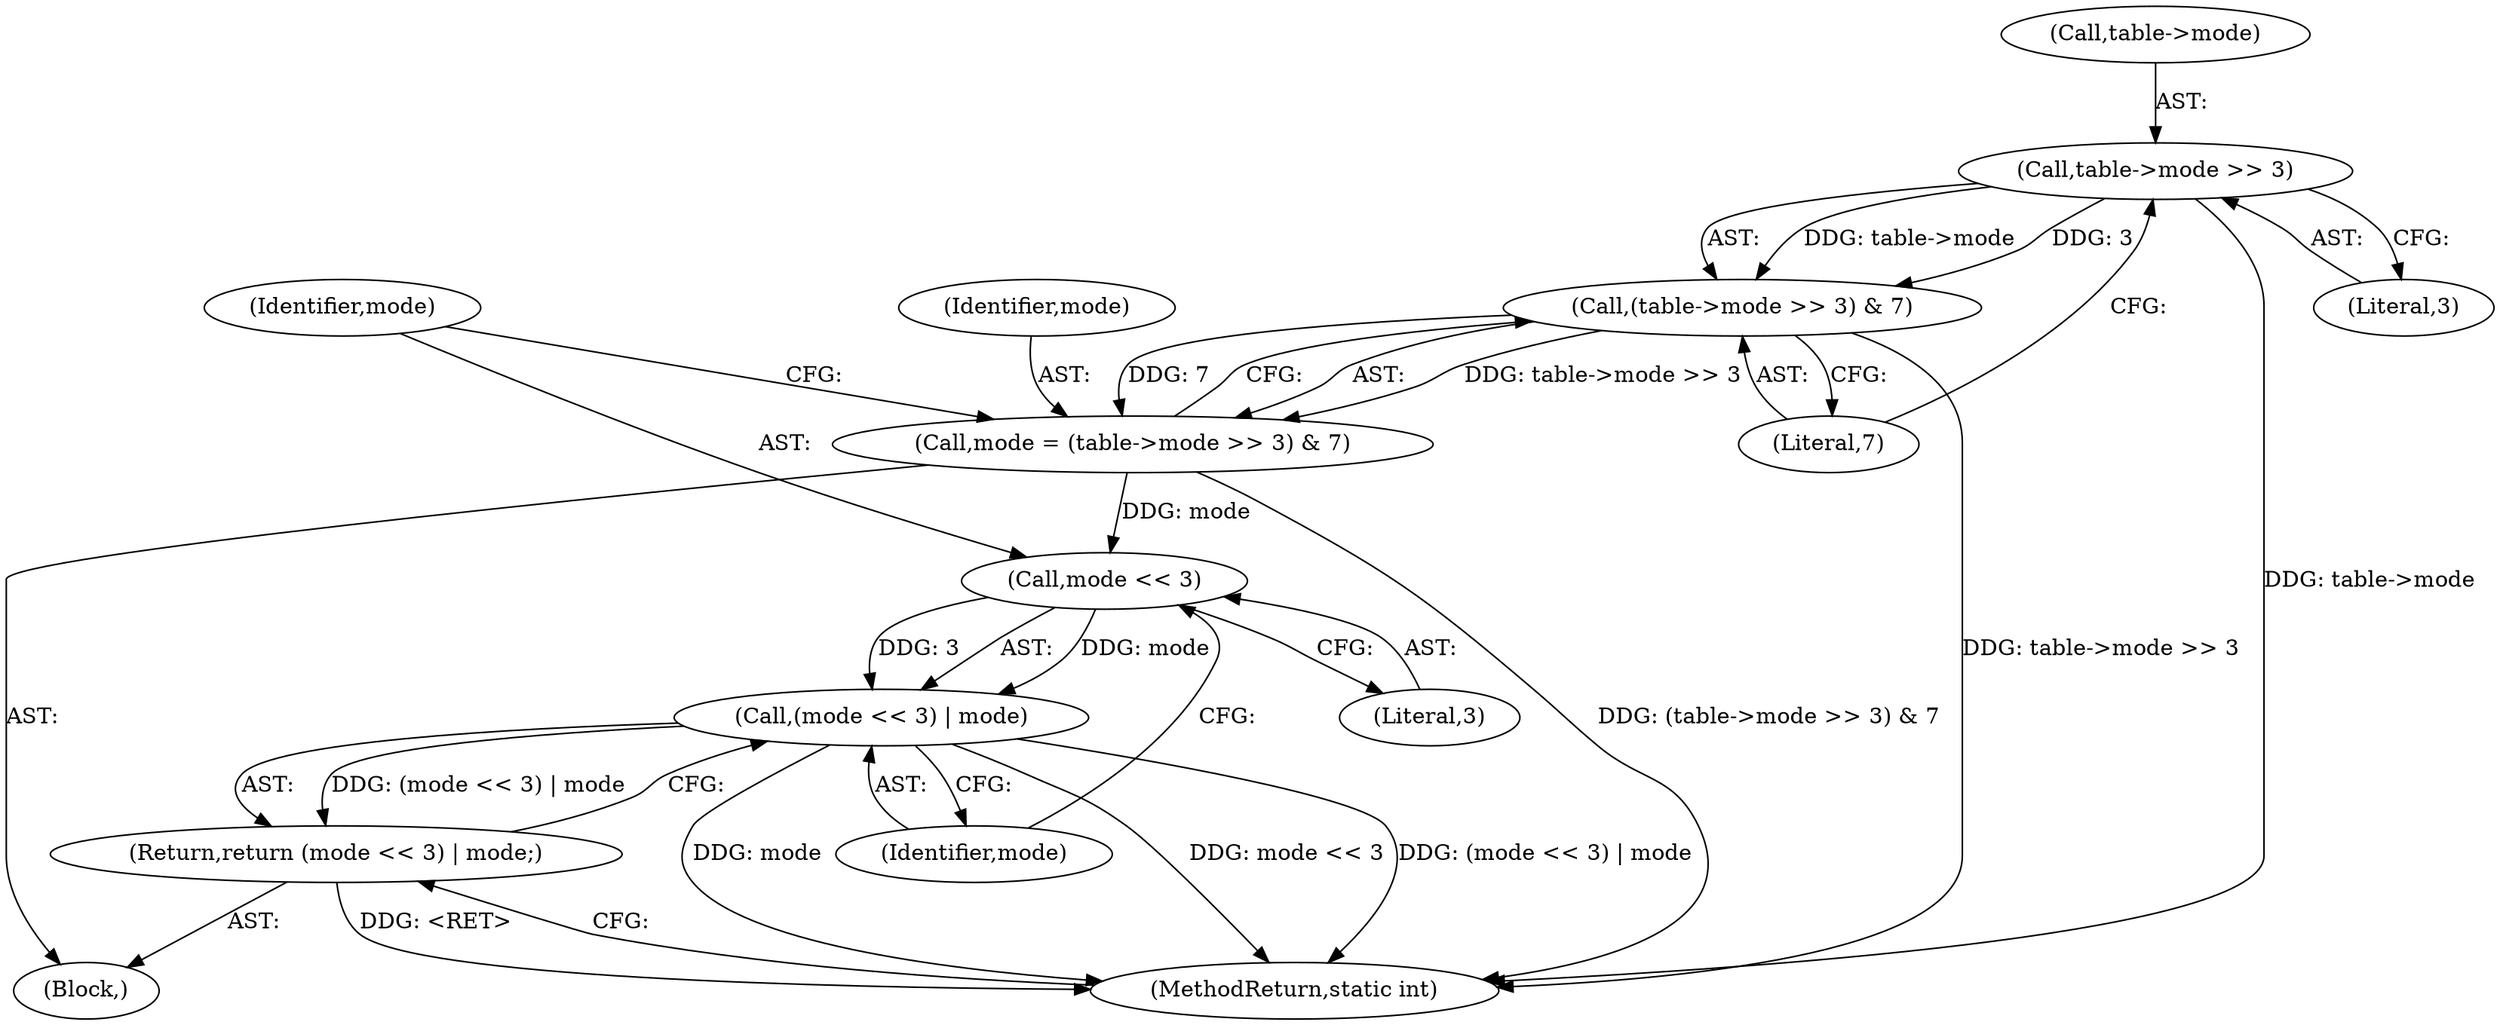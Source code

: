 digraph "0_linux_2433c8f094a008895e66f25bd1773cdb01c91d01@pointer" {
"1000161" [label="(Call,table->mode >> 3)"];
"1000160" [label="(Call,(table->mode >> 3) & 7)"];
"1000158" [label="(Call,mode = (table->mode >> 3) & 7)"];
"1000169" [label="(Call,mode << 3)"];
"1000168" [label="(Call,(mode << 3) | mode)"];
"1000167" [label="(Return,return (mode << 3) | mode;)"];
"1000166" [label="(Literal,7)"];
"1000162" [label="(Call,table->mode)"];
"1000168" [label="(Call,(mode << 3) | mode)"];
"1000172" [label="(Identifier,mode)"];
"1000165" [label="(Literal,3)"];
"1000177" [label="(MethodReturn,static int)"];
"1000171" [label="(Literal,3)"];
"1000170" [label="(Identifier,mode)"];
"1000169" [label="(Call,mode << 3)"];
"1000167" [label="(Return,return (mode << 3) | mode;)"];
"1000159" [label="(Identifier,mode)"];
"1000161" [label="(Call,table->mode >> 3)"];
"1000158" [label="(Call,mode = (table->mode >> 3) & 7)"];
"1000156" [label="(Block,)"];
"1000160" [label="(Call,(table->mode >> 3) & 7)"];
"1000161" -> "1000160"  [label="AST: "];
"1000161" -> "1000165"  [label="CFG: "];
"1000162" -> "1000161"  [label="AST: "];
"1000165" -> "1000161"  [label="AST: "];
"1000166" -> "1000161"  [label="CFG: "];
"1000161" -> "1000177"  [label="DDG: table->mode"];
"1000161" -> "1000160"  [label="DDG: table->mode"];
"1000161" -> "1000160"  [label="DDG: 3"];
"1000160" -> "1000158"  [label="AST: "];
"1000160" -> "1000166"  [label="CFG: "];
"1000166" -> "1000160"  [label="AST: "];
"1000158" -> "1000160"  [label="CFG: "];
"1000160" -> "1000177"  [label="DDG: table->mode >> 3"];
"1000160" -> "1000158"  [label="DDG: table->mode >> 3"];
"1000160" -> "1000158"  [label="DDG: 7"];
"1000158" -> "1000156"  [label="AST: "];
"1000159" -> "1000158"  [label="AST: "];
"1000170" -> "1000158"  [label="CFG: "];
"1000158" -> "1000177"  [label="DDG: (table->mode >> 3) & 7"];
"1000158" -> "1000169"  [label="DDG: mode"];
"1000169" -> "1000168"  [label="AST: "];
"1000169" -> "1000171"  [label="CFG: "];
"1000170" -> "1000169"  [label="AST: "];
"1000171" -> "1000169"  [label="AST: "];
"1000172" -> "1000169"  [label="CFG: "];
"1000169" -> "1000168"  [label="DDG: mode"];
"1000169" -> "1000168"  [label="DDG: 3"];
"1000168" -> "1000167"  [label="AST: "];
"1000168" -> "1000172"  [label="CFG: "];
"1000172" -> "1000168"  [label="AST: "];
"1000167" -> "1000168"  [label="CFG: "];
"1000168" -> "1000177"  [label="DDG: mode"];
"1000168" -> "1000177"  [label="DDG: mode << 3"];
"1000168" -> "1000177"  [label="DDG: (mode << 3) | mode"];
"1000168" -> "1000167"  [label="DDG: (mode << 3) | mode"];
"1000167" -> "1000156"  [label="AST: "];
"1000177" -> "1000167"  [label="CFG: "];
"1000167" -> "1000177"  [label="DDG: <RET>"];
}
